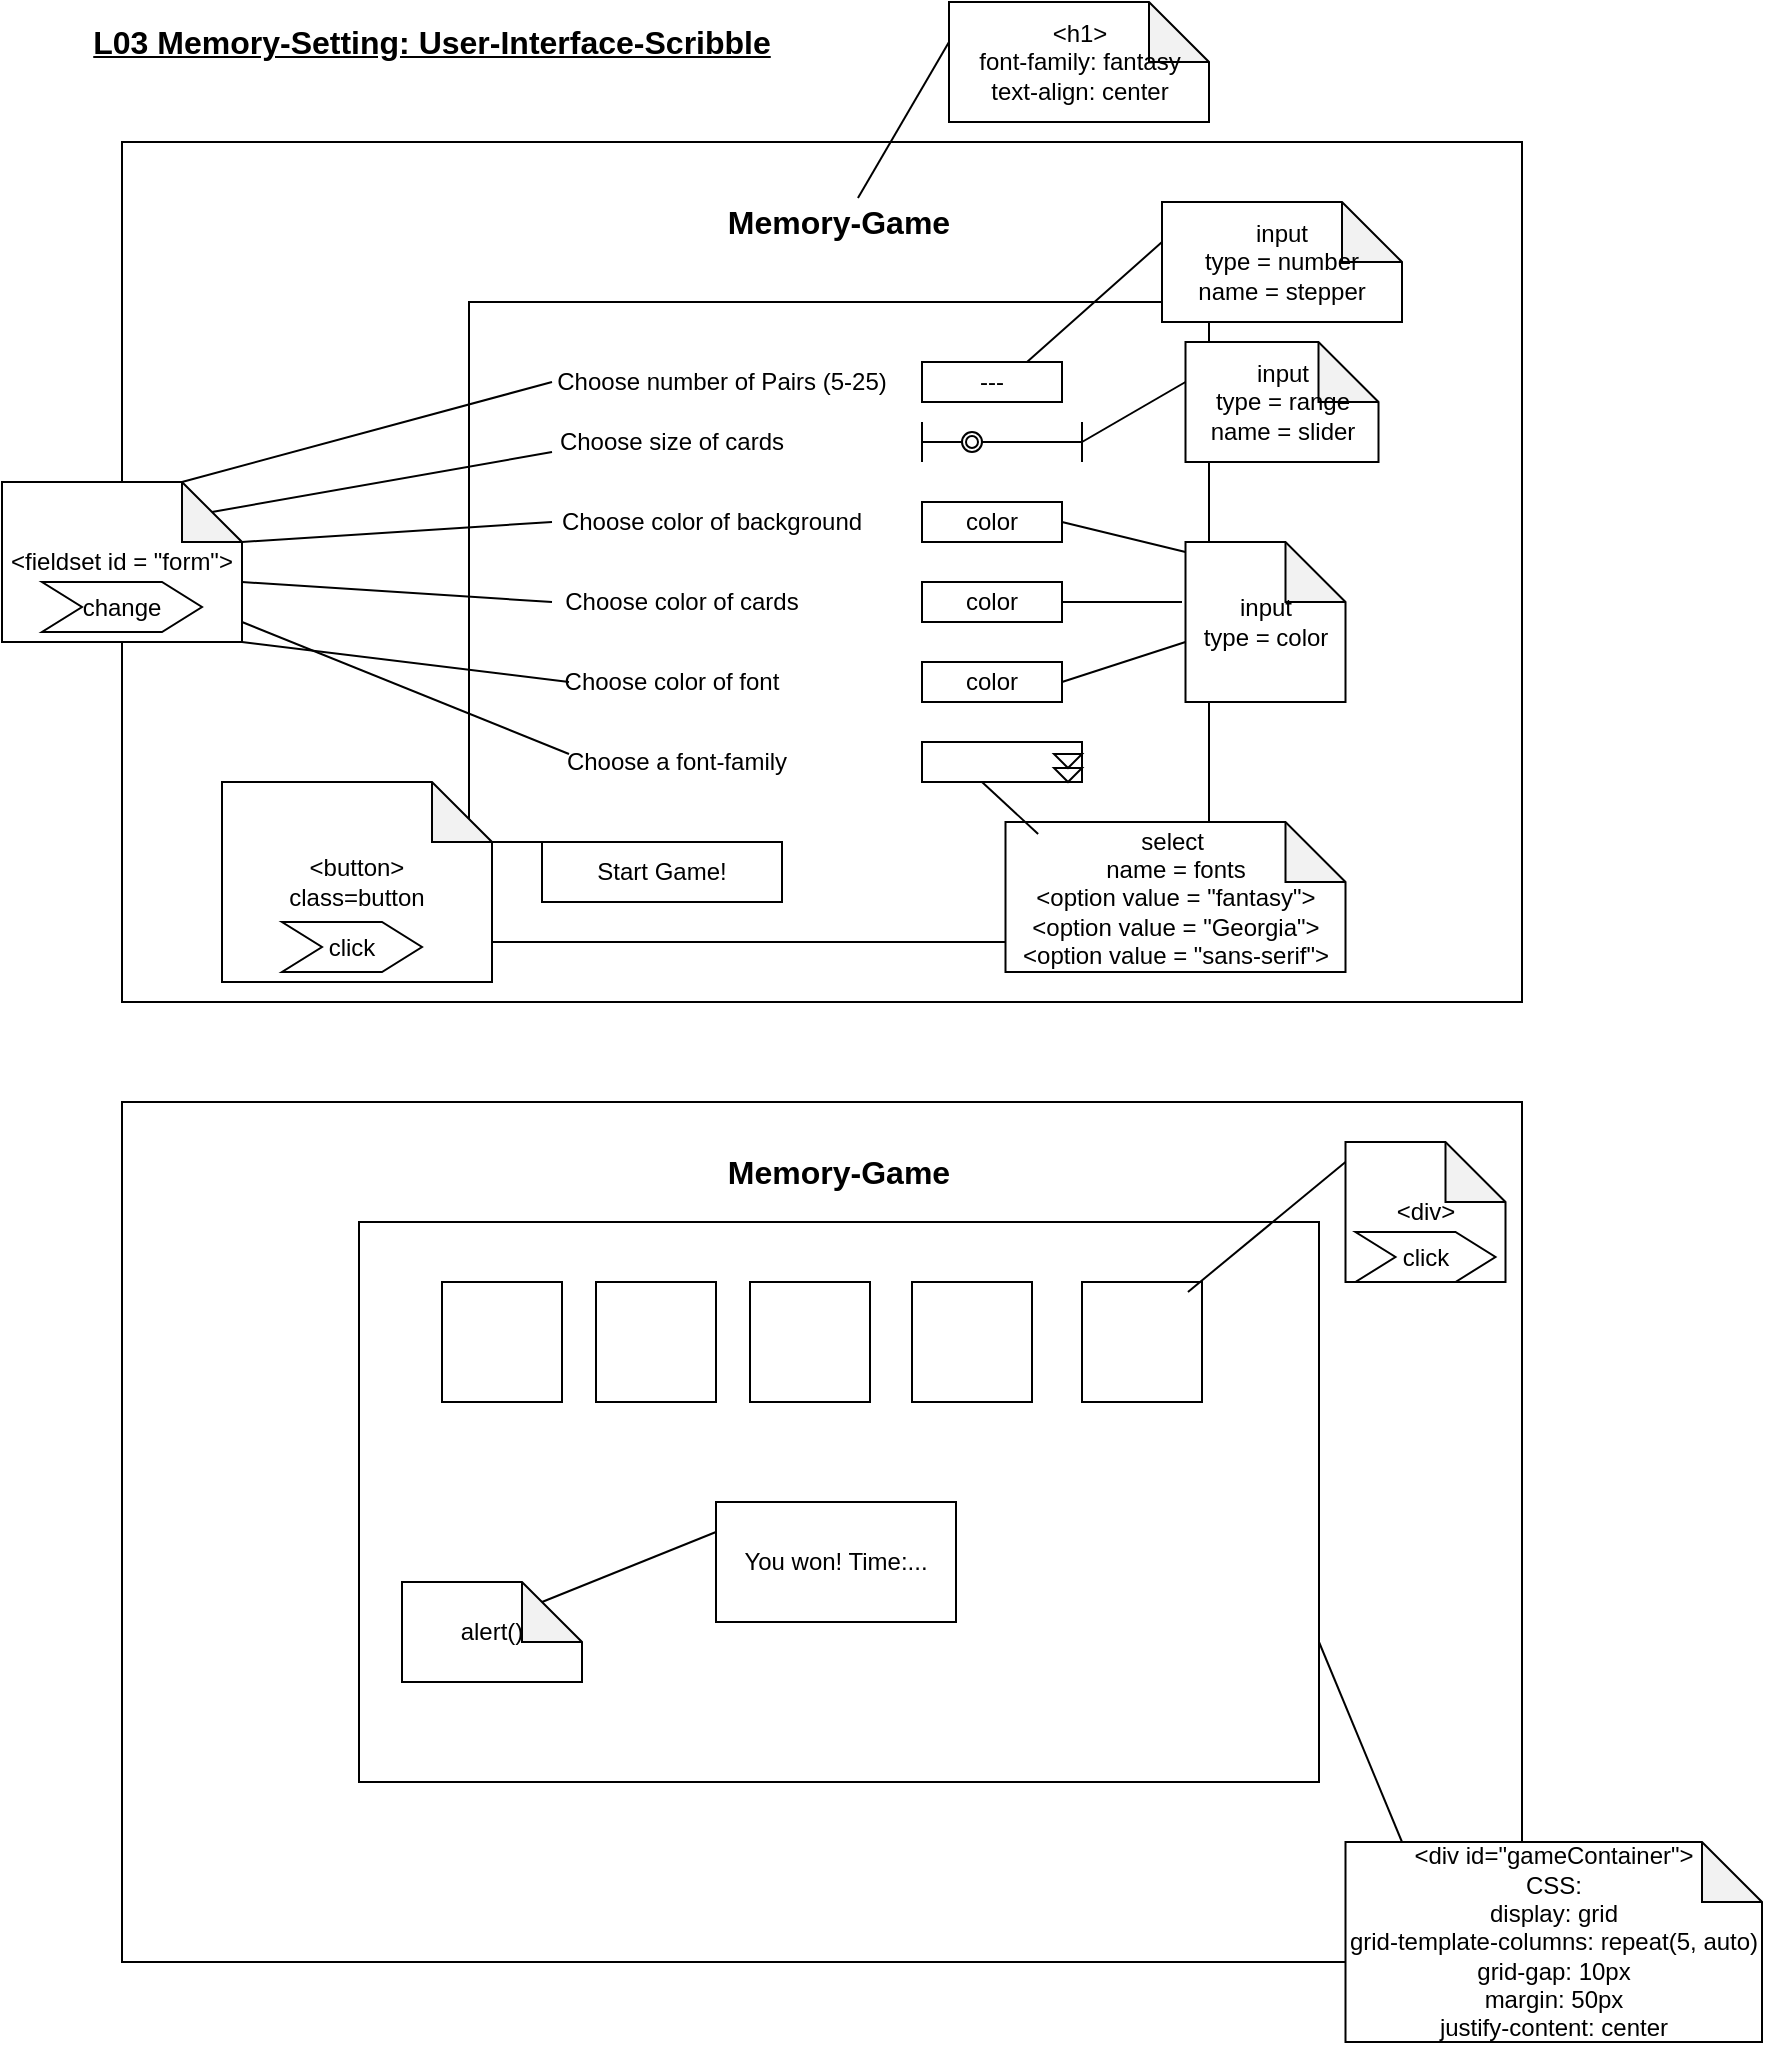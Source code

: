 <mxfile version="14.5.1" type="device"><diagram id="ufSW25rbCiTIO7uU116I" name="Seite-1"><mxGraphModel dx="1086" dy="846" grid="1" gridSize="10" guides="1" tooltips="1" connect="1" arrows="1" fold="1" page="1" pageScale="1" pageWidth="827" pageHeight="1169" math="0" shadow="0"><root><mxCell id="0"/><mxCell id="1" parent="0"/><mxCell id="yZv36QETKvvfkmiJd_a6-1" value="&lt;font style=&quot;font-size: 16px&quot;&gt;&lt;b&gt;&lt;u&gt;L03 Memory-Setting: User-Interface-Scribble&lt;/u&gt;&lt;/b&gt;&lt;/font&gt;" style="text;html=1;strokeColor=none;fillColor=none;align=center;verticalAlign=middle;whiteSpace=wrap;rounded=0;" vertex="1" parent="1"><mxGeometry x="40" y="20" width="370" height="20" as="geometry"/></mxCell><mxCell id="yZv36QETKvvfkmiJd_a6-2" value="" style="rounded=0;whiteSpace=wrap;html=1;" vertex="1" parent="1"><mxGeometry x="70" y="80" width="700" height="430" as="geometry"/></mxCell><mxCell id="yZv36QETKvvfkmiJd_a6-3" value="&lt;b&gt;&lt;font style=&quot;font-size: 16px&quot;&gt;Memory-Game&lt;/font&gt;&lt;/b&gt;" style="text;html=1;strokeColor=none;fillColor=none;align=center;verticalAlign=middle;whiteSpace=wrap;rounded=0;" vertex="1" parent="1"><mxGeometry x="367" y="110" width="123" height="20" as="geometry"/></mxCell><mxCell id="yZv36QETKvvfkmiJd_a6-4" value="" style="rounded=0;whiteSpace=wrap;html=1;" vertex="1" parent="1"><mxGeometry x="243.5" y="160" width="370" height="320" as="geometry"/></mxCell><mxCell id="yZv36QETKvvfkmiJd_a6-5" value="Choose number of Pairs (5-25)" style="text;html=1;strokeColor=none;fillColor=none;align=center;verticalAlign=middle;whiteSpace=wrap;rounded=0;" vertex="1" parent="1"><mxGeometry x="270" y="190" width="200" height="20" as="geometry"/></mxCell><mxCell id="yZv36QETKvvfkmiJd_a6-6" value="---" style="rounded=0;whiteSpace=wrap;html=1;" vertex="1" parent="1"><mxGeometry x="470" y="190" width="70" height="20" as="geometry"/></mxCell><mxCell id="yZv36QETKvvfkmiJd_a6-7" value="Choose size of cards" style="text;html=1;strokeColor=none;fillColor=none;align=center;verticalAlign=middle;whiteSpace=wrap;rounded=0;" vertex="1" parent="1"><mxGeometry x="280" y="220" width="130" height="20" as="geometry"/></mxCell><mxCell id="yZv36QETKvvfkmiJd_a6-9" value="" style="shape=crossbar;whiteSpace=wrap;html=1;rounded=1;" vertex="1" parent="1"><mxGeometry x="470" y="220" width="80" height="20" as="geometry"/></mxCell><mxCell id="yZv36QETKvvfkmiJd_a6-10" value="" style="ellipse;shape=doubleEllipse;whiteSpace=wrap;html=1;aspect=fixed;" vertex="1" parent="1"><mxGeometry x="490" y="225" width="10" height="10" as="geometry"/></mxCell><mxCell id="yZv36QETKvvfkmiJd_a6-11" value="Choose color of background" style="text;html=1;strokeColor=none;fillColor=none;align=center;verticalAlign=middle;whiteSpace=wrap;rounded=0;" vertex="1" parent="1"><mxGeometry x="280" y="260" width="170" height="20" as="geometry"/></mxCell><mxCell id="yZv36QETKvvfkmiJd_a6-12" value="color" style="rounded=0;whiteSpace=wrap;html=1;" vertex="1" parent="1"><mxGeometry x="470" y="260" width="70" height="20" as="geometry"/></mxCell><mxCell id="yZv36QETKvvfkmiJd_a6-13" value="Choose color of cards" style="text;html=1;strokeColor=none;fillColor=none;align=center;verticalAlign=middle;whiteSpace=wrap;rounded=0;" vertex="1" parent="1"><mxGeometry x="280" y="300" width="140" height="20" as="geometry"/></mxCell><mxCell id="yZv36QETKvvfkmiJd_a6-14" value="color" style="rounded=0;whiteSpace=wrap;html=1;" vertex="1" parent="1"><mxGeometry x="470" y="300" width="70" height="20" as="geometry"/></mxCell><mxCell id="yZv36QETKvvfkmiJd_a6-15" value="Choose color of font" style="text;html=1;strokeColor=none;fillColor=none;align=center;verticalAlign=middle;whiteSpace=wrap;rounded=0;" vertex="1" parent="1"><mxGeometry x="285" y="340" width="120" height="20" as="geometry"/></mxCell><mxCell id="yZv36QETKvvfkmiJd_a6-16" value="color" style="rounded=0;whiteSpace=wrap;html=1;" vertex="1" parent="1"><mxGeometry x="470" y="340" width="70" height="20" as="geometry"/></mxCell><mxCell id="yZv36QETKvvfkmiJd_a6-17" value="Choose a font-family" style="text;html=1;strokeColor=none;fillColor=none;align=center;verticalAlign=middle;whiteSpace=wrap;rounded=0;" vertex="1" parent="1"><mxGeometry x="285" y="380" width="125" height="20" as="geometry"/></mxCell><mxCell id="yZv36QETKvvfkmiJd_a6-18" value="" style="rounded=0;whiteSpace=wrap;html=1;" vertex="1" parent="1"><mxGeometry x="470" y="380" width="80" height="20" as="geometry"/></mxCell><mxCell id="yZv36QETKvvfkmiJd_a6-19" value="" style="shape=mxgraph.bpmn.compensation;html=1;outlineConnect=0;rotation=-90;" vertex="1" parent="1"><mxGeometry x="536" y="386" width="14" height="14" as="geometry"/></mxCell><mxCell id="yZv36QETKvvfkmiJd_a6-20" value="Start Game!" style="rounded=0;whiteSpace=wrap;html=1;" vertex="1" parent="1"><mxGeometry x="280" y="430" width="120" height="30" as="geometry"/></mxCell><mxCell id="yZv36QETKvvfkmiJd_a6-21" value="&amp;lt;h1&amp;gt;&lt;br&gt;font-family: fantasy&lt;br&gt;text-align: center" style="shape=note;whiteSpace=wrap;html=1;backgroundOutline=1;darkOpacity=0.05;" vertex="1" parent="1"><mxGeometry x="483.5" y="10" width="130" height="60" as="geometry"/></mxCell><mxCell id="yZv36QETKvvfkmiJd_a6-22" value="" style="endArrow=none;html=1;exitX=0.577;exitY=-0.1;exitDx=0;exitDy=0;exitPerimeter=0;" edge="1" parent="1" source="yZv36QETKvvfkmiJd_a6-3"><mxGeometry width="50" height="50" relative="1" as="geometry"><mxPoint x="433.5" y="80" as="sourcePoint"/><mxPoint x="483.5" y="30" as="targetPoint"/></mxGeometry></mxCell><mxCell id="yZv36QETKvvfkmiJd_a6-23" value="&amp;lt;fieldset id = &quot;form&quot;&amp;gt;" style="shape=note;whiteSpace=wrap;html=1;backgroundOutline=1;darkOpacity=0.05;" vertex="1" parent="1"><mxGeometry x="10" y="250" width="120" height="80" as="geometry"/></mxCell><mxCell id="yZv36QETKvvfkmiJd_a6-24" value="" style="endArrow=none;html=1;exitX=0;exitY=0;exitDx=90;exitDy=0;exitPerimeter=0;" edge="1" parent="1" source="yZv36QETKvvfkmiJd_a6-23"><mxGeometry width="50" height="50" relative="1" as="geometry"><mxPoint x="235" y="250" as="sourcePoint"/><mxPoint x="285" y="200" as="targetPoint"/></mxGeometry></mxCell><mxCell id="yZv36QETKvvfkmiJd_a6-25" value="" style="endArrow=none;html=1;exitX=0;exitY=0;exitDx=105;exitDy=15;exitPerimeter=0;" edge="1" parent="1" source="yZv36QETKvvfkmiJd_a6-23"><mxGeometry width="50" height="50" relative="1" as="geometry"><mxPoint x="235" y="285" as="sourcePoint"/><mxPoint x="285" y="235" as="targetPoint"/></mxGeometry></mxCell><mxCell id="yZv36QETKvvfkmiJd_a6-26" value="" style="endArrow=none;html=1;exitX=0;exitY=0;exitDx=120;exitDy=30;exitPerimeter=0;" edge="1" parent="1" source="yZv36QETKvvfkmiJd_a6-23"><mxGeometry width="50" height="50" relative="1" as="geometry"><mxPoint x="235" y="320" as="sourcePoint"/><mxPoint x="285" y="270" as="targetPoint"/></mxGeometry></mxCell><mxCell id="yZv36QETKvvfkmiJd_a6-27" value="" style="endArrow=none;html=1;exitX=0;exitY=0;exitDx=120;exitDy=50;exitPerimeter=0;" edge="1" parent="1" source="yZv36QETKvvfkmiJd_a6-23"><mxGeometry width="50" height="50" relative="1" as="geometry"><mxPoint x="235" y="360" as="sourcePoint"/><mxPoint x="285" y="310" as="targetPoint"/></mxGeometry></mxCell><mxCell id="yZv36QETKvvfkmiJd_a6-28" value="" style="endArrow=none;html=1;exitX=1;exitY=1;exitDx=0;exitDy=0;exitPerimeter=0;" edge="1" parent="1" source="yZv36QETKvvfkmiJd_a6-23"><mxGeometry width="50" height="50" relative="1" as="geometry"><mxPoint x="243.5" y="400" as="sourcePoint"/><mxPoint x="293.5" y="350" as="targetPoint"/></mxGeometry></mxCell><mxCell id="yZv36QETKvvfkmiJd_a6-29" value="" style="endArrow=none;html=1;" edge="1" parent="1"><mxGeometry width="50" height="50" relative="1" as="geometry"><mxPoint x="130" y="320" as="sourcePoint"/><mxPoint x="293.5" y="386" as="targetPoint"/></mxGeometry></mxCell><mxCell id="yZv36QETKvvfkmiJd_a6-32" value="input&lt;br&gt;type = number&lt;br&gt;name = stepper" style="shape=note;whiteSpace=wrap;html=1;backgroundOutline=1;darkOpacity=0.05;" vertex="1" parent="1"><mxGeometry x="590" y="110" width="120" height="60" as="geometry"/></mxCell><mxCell id="yZv36QETKvvfkmiJd_a6-33" value="" style="endArrow=none;html=1;exitX=0.75;exitY=0;exitDx=0;exitDy=0;" edge="1" parent="1" source="yZv36QETKvvfkmiJd_a6-6"><mxGeometry width="50" height="50" relative="1" as="geometry"><mxPoint x="540" y="180" as="sourcePoint"/><mxPoint x="590" y="130" as="targetPoint"/></mxGeometry></mxCell><mxCell id="yZv36QETKvvfkmiJd_a6-34" value="input&lt;br&gt;type = range&lt;br&gt;name = slider" style="shape=note;whiteSpace=wrap;html=1;backgroundOutline=1;darkOpacity=0.05;" vertex="1" parent="1"><mxGeometry x="601.75" y="180" width="96.5" height="60" as="geometry"/></mxCell><mxCell id="yZv36QETKvvfkmiJd_a6-35" value="" style="endArrow=none;html=1;exitX=1;exitY=0.5;exitDx=0;exitDy=0;exitPerimeter=0;" edge="1" parent="1" source="yZv36QETKvvfkmiJd_a6-9"><mxGeometry width="50" height="50" relative="1" as="geometry"><mxPoint x="551.75" y="250" as="sourcePoint"/><mxPoint x="601.75" y="200" as="targetPoint"/></mxGeometry></mxCell><mxCell id="yZv36QETKvvfkmiJd_a6-36" value="input&lt;br&gt;type = color" style="shape=note;whiteSpace=wrap;html=1;backgroundOutline=1;darkOpacity=0.05;" vertex="1" parent="1"><mxGeometry x="601.75" y="280" width="80" height="80" as="geometry"/></mxCell><mxCell id="yZv36QETKvvfkmiJd_a6-37" value="" style="endArrow=none;html=1;exitX=1;exitY=0.5;exitDx=0;exitDy=0;" edge="1" parent="1" source="yZv36QETKvvfkmiJd_a6-12"><mxGeometry width="50" height="50" relative="1" as="geometry"><mxPoint x="551.75" y="335" as="sourcePoint"/><mxPoint x="601.75" y="285" as="targetPoint"/></mxGeometry></mxCell><mxCell id="yZv36QETKvvfkmiJd_a6-38" value="" style="endArrow=none;html=1;exitX=1;exitY=0.5;exitDx=0;exitDy=0;" edge="1" parent="1" source="yZv36QETKvvfkmiJd_a6-14"><mxGeometry width="50" height="50" relative="1" as="geometry"><mxPoint x="550" y="360" as="sourcePoint"/><mxPoint x="600" y="310" as="targetPoint"/></mxGeometry></mxCell><mxCell id="yZv36QETKvvfkmiJd_a6-39" value="" style="endArrow=none;html=1;exitX=1;exitY=0.5;exitDx=0;exitDy=0;" edge="1" parent="1" source="yZv36QETKvvfkmiJd_a6-16"><mxGeometry width="50" height="50" relative="1" as="geometry"><mxPoint x="551.75" y="380" as="sourcePoint"/><mxPoint x="601.75" y="330" as="targetPoint"/></mxGeometry></mxCell><mxCell id="yZv36QETKvvfkmiJd_a6-40" value="select&amp;nbsp;&lt;br&gt;name = fonts&lt;br&gt;&amp;lt;option value = &quot;fantasy&quot;&amp;gt;&lt;br&gt;&amp;lt;option value = &quot;Georgia&quot;&amp;gt;&lt;br&gt;&amp;lt;option value = &quot;sans-serif&quot;&amp;gt;" style="shape=note;whiteSpace=wrap;html=1;backgroundOutline=1;darkOpacity=0.05;" vertex="1" parent="1"><mxGeometry x="511.75" y="420" width="170" height="75" as="geometry"/></mxCell><mxCell id="yZv36QETKvvfkmiJd_a6-41" value="" style="endArrow=none;html=1;exitX=0.096;exitY=0.08;exitDx=0;exitDy=0;exitPerimeter=0;" edge="1" parent="1" source="yZv36QETKvvfkmiJd_a6-40"><mxGeometry width="50" height="50" relative="1" as="geometry"><mxPoint x="450" y="450" as="sourcePoint"/><mxPoint x="500" y="400" as="targetPoint"/></mxGeometry></mxCell><mxCell id="yZv36QETKvvfkmiJd_a6-42" value="&amp;lt;button&amp;gt;&lt;br&gt;class=button" style="shape=note;whiteSpace=wrap;html=1;backgroundOutline=1;darkOpacity=0.05;" vertex="1" parent="1"><mxGeometry x="120" y="400" width="135" height="100" as="geometry"/></mxCell><mxCell id="yZv36QETKvvfkmiJd_a6-43" value="" style="endArrow=none;html=1;entryX=0.25;entryY=0;entryDx=0;entryDy=0;" edge="1" parent="1" target="yZv36QETKvvfkmiJd_a6-20"><mxGeometry width="50" height="50" relative="1" as="geometry"><mxPoint x="250" y="430" as="sourcePoint"/><mxPoint x="300" y="380" as="targetPoint"/></mxGeometry></mxCell><mxCell id="yZv36QETKvvfkmiJd_a6-44" value="click" style="shape=step;perimeter=stepPerimeter;whiteSpace=wrap;html=1;fixedSize=1;" vertex="1" parent="1"><mxGeometry x="150" y="470" width="70" height="25" as="geometry"/></mxCell><mxCell id="yZv36QETKvvfkmiJd_a6-45" value="change" style="shape=step;perimeter=stepPerimeter;whiteSpace=wrap;html=1;fixedSize=1;" vertex="1" parent="1"><mxGeometry x="30" y="300" width="80" height="25" as="geometry"/></mxCell><mxCell id="yZv36QETKvvfkmiJd_a6-46" value="" style="rounded=0;whiteSpace=wrap;html=1;" vertex="1" parent="1"><mxGeometry x="70" y="560" width="700" height="430" as="geometry"/></mxCell><mxCell id="yZv36QETKvvfkmiJd_a6-47" value="&lt;b&gt;&lt;font style=&quot;font-size: 16px&quot;&gt;Memory-Game&lt;/font&gt;&lt;/b&gt;" style="text;html=1;strokeColor=none;fillColor=none;align=center;verticalAlign=middle;whiteSpace=wrap;rounded=0;" vertex="1" parent="1"><mxGeometry x="367" y="585" width="123" height="20" as="geometry"/></mxCell><mxCell id="yZv36QETKvvfkmiJd_a6-48" value="" style="rounded=0;whiteSpace=wrap;html=1;" vertex="1" parent="1"><mxGeometry x="188.5" y="620" width="480" height="280" as="geometry"/></mxCell><mxCell id="yZv36QETKvvfkmiJd_a6-49" value="" style="rounded=0;whiteSpace=wrap;html=1;" vertex="1" parent="1"><mxGeometry x="230" y="650" width="60" height="60" as="geometry"/></mxCell><mxCell id="yZv36QETKvvfkmiJd_a6-50" value="" style="rounded=0;whiteSpace=wrap;html=1;" vertex="1" parent="1"><mxGeometry x="307" y="650" width="60" height="60" as="geometry"/></mxCell><mxCell id="yZv36QETKvvfkmiJd_a6-51" value="" style="rounded=0;whiteSpace=wrap;html=1;" vertex="1" parent="1"><mxGeometry x="384" y="650" width="60" height="60" as="geometry"/></mxCell><mxCell id="yZv36QETKvvfkmiJd_a6-52" value="" style="rounded=0;whiteSpace=wrap;html=1;" vertex="1" parent="1"><mxGeometry x="465" y="650" width="60" height="60" as="geometry"/></mxCell><mxCell id="yZv36QETKvvfkmiJd_a6-53" value="" style="rounded=0;whiteSpace=wrap;html=1;" vertex="1" parent="1"><mxGeometry x="550" y="650" width="60" height="60" as="geometry"/></mxCell><mxCell id="yZv36QETKvvfkmiJd_a6-54" value="&amp;lt;div id=&quot;gameContainer&quot;&amp;gt;&lt;br&gt;CSS:&lt;br&gt;display: grid&lt;br&gt;grid-template-columns: repeat(5, auto)&lt;br&gt;grid-gap: 10px&lt;br&gt;margin: 50px&lt;br&gt;justify-content: center" style="shape=note;whiteSpace=wrap;html=1;backgroundOutline=1;darkOpacity=0.05;" vertex="1" parent="1"><mxGeometry x="681.75" y="930" width="208.25" height="100" as="geometry"/></mxCell><mxCell id="yZv36QETKvvfkmiJd_a6-55" value="" style="endArrow=none;html=1;entryX=1;entryY=0.75;entryDx=0;entryDy=0;" edge="1" parent="1" target="yZv36QETKvvfkmiJd_a6-48"><mxGeometry width="50" height="50" relative="1" as="geometry"><mxPoint x="710" y="930" as="sourcePoint"/><mxPoint x="760" y="880" as="targetPoint"/></mxGeometry></mxCell><mxCell id="yZv36QETKvvfkmiJd_a6-56" value="&amp;lt;div&amp;gt;" style="shape=note;whiteSpace=wrap;html=1;backgroundOutline=1;darkOpacity=0.05;" vertex="1" parent="1"><mxGeometry x="681.75" y="580" width="80" height="70" as="geometry"/></mxCell><mxCell id="yZv36QETKvvfkmiJd_a6-57" value="click" style="shape=step;perimeter=stepPerimeter;whiteSpace=wrap;html=1;fixedSize=1;" vertex="1" parent="1"><mxGeometry x="686.75" y="625" width="70" height="25" as="geometry"/></mxCell><mxCell id="yZv36QETKvvfkmiJd_a6-58" value="" style="endArrow=none;html=1;exitX=0.883;exitY=0.083;exitDx=0;exitDy=0;exitPerimeter=0;" edge="1" parent="1" source="yZv36QETKvvfkmiJd_a6-53"><mxGeometry width="50" height="50" relative="1" as="geometry"><mxPoint x="631.75" y="640" as="sourcePoint"/><mxPoint x="681.75" y="590" as="targetPoint"/></mxGeometry></mxCell><mxCell id="yZv36QETKvvfkmiJd_a6-59" value="You won! Time:..." style="rounded=0;whiteSpace=wrap;html=1;" vertex="1" parent="1"><mxGeometry x="367" y="760" width="120" height="60" as="geometry"/></mxCell><mxCell id="yZv36QETKvvfkmiJd_a6-60" value="alert()" style="shape=note;whiteSpace=wrap;html=1;backgroundOutline=1;darkOpacity=0.05;" vertex="1" parent="1"><mxGeometry x="210" y="800" width="90" height="50" as="geometry"/></mxCell><mxCell id="yZv36QETKvvfkmiJd_a6-61" value="" style="endArrow=none;html=1;entryX=0;entryY=0.25;entryDx=0;entryDy=0;" edge="1" parent="1" target="yZv36QETKvvfkmiJd_a6-59"><mxGeometry width="50" height="50" relative="1" as="geometry"><mxPoint x="280" y="810" as="sourcePoint"/><mxPoint x="330" y="760" as="targetPoint"/></mxGeometry></mxCell></root></mxGraphModel></diagram></mxfile>